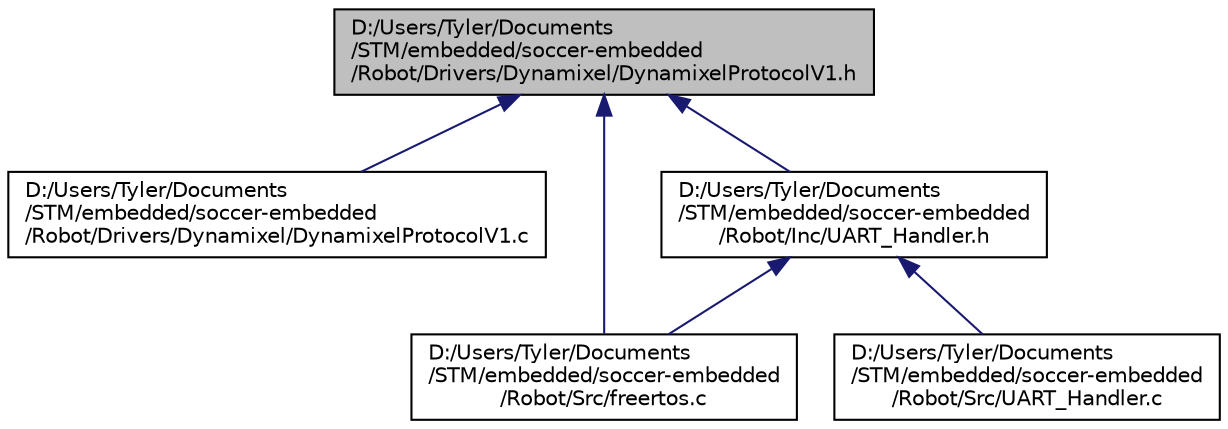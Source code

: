 digraph "D:/Users/Tyler/Documents/STM/embedded/soccer-embedded/Robot/Drivers/Dynamixel/DynamixelProtocolV1.h"
{
  edge [fontname="Helvetica",fontsize="10",labelfontname="Helvetica",labelfontsize="10"];
  node [fontname="Helvetica",fontsize="10",shape=record];
  Node13 [label="D:/Users/Tyler/Documents\l/STM/embedded/soccer-embedded\l/Robot/Drivers/Dynamixel/DynamixelProtocolV1.h",height=0.2,width=0.4,color="black", fillcolor="grey75", style="filled", fontcolor="black"];
  Node13 -> Node14 [dir="back",color="midnightblue",fontsize="10",style="solid",fontname="Helvetica"];
  Node14 [label="D:/Users/Tyler/Documents\l/STM/embedded/soccer-embedded\l/Robot/Drivers/Dynamixel/DynamixelProtocolV1.c",height=0.2,width=0.4,color="black", fillcolor="white", style="filled",URL="$_dynamixel_protocol_v1_8c.html",tooltip="Top-level module for Dynamixel library (protocol V1.0). Contains common functional code for the AX12A..."];
  Node13 -> Node15 [dir="back",color="midnightblue",fontsize="10",style="solid",fontname="Helvetica"];
  Node15 [label="D:/Users/Tyler/Documents\l/STM/embedded/soccer-embedded\l/Robot/Inc/UART_Handler.h",height=0.2,width=0.4,color="black", fillcolor="white", style="filled",URL="$_u_a_r_t___handler_8h_source.html"];
  Node15 -> Node16 [dir="back",color="midnightblue",fontsize="10",style="solid",fontname="Helvetica"];
  Node16 [label="D:/Users/Tyler/Documents\l/STM/embedded/soccer-embedded\l/Robot/Src/freertos.c",height=0.2,width=0.4,color="black", fillcolor="white", style="filled",URL="$freertos_8c.html",tooltip="Code for freertos application. "];
  Node15 -> Node17 [dir="back",color="midnightblue",fontsize="10",style="solid",fontname="Helvetica"];
  Node17 [label="D:/Users/Tyler/Documents\l/STM/embedded/soccer-embedded\l/Robot/Src/UART_Handler.c",height=0.2,width=0.4,color="black", fillcolor="white", style="filled",URL="$_u_a_r_t___handler_8c.html",tooltip="This file implements a generic event processor for UART events, which occur commands for the motors n..."];
  Node13 -> Node16 [dir="back",color="midnightblue",fontsize="10",style="solid",fontname="Helvetica"];
}
